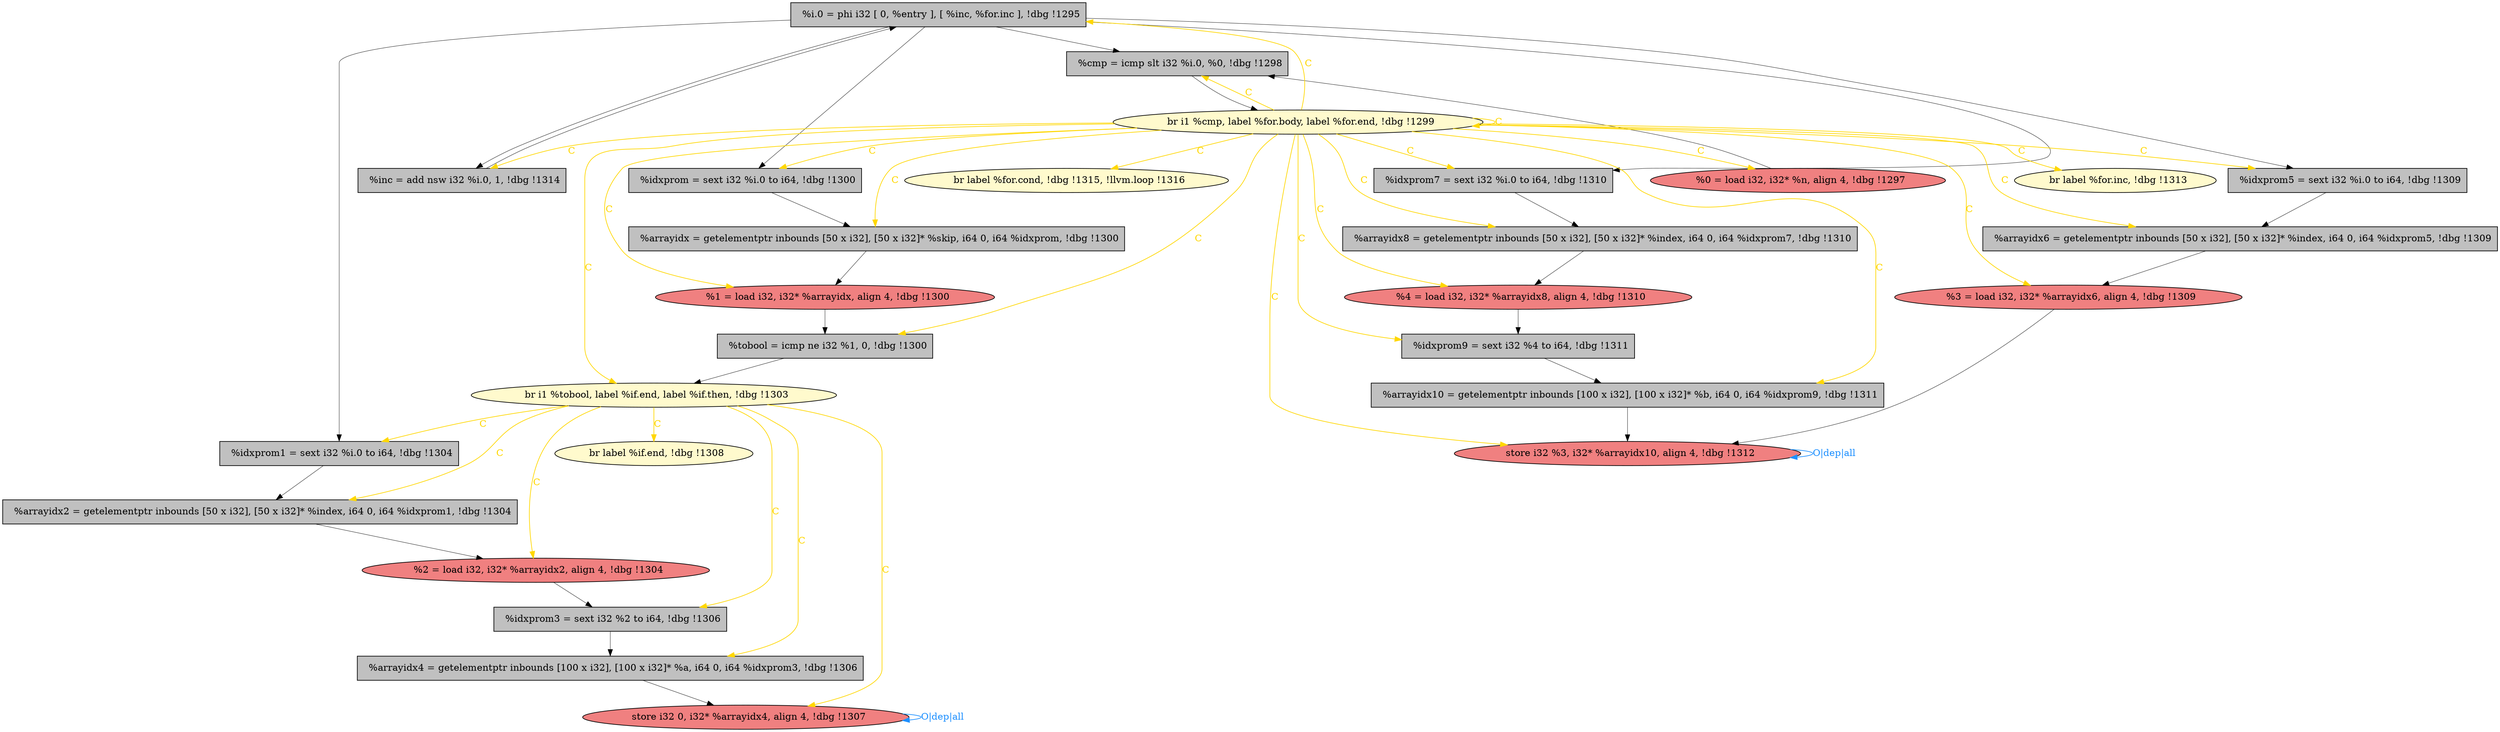 
digraph G {


node218 [fillcolor=grey,label="  %arrayidx6 = getelementptr inbounds [50 x i32], [50 x i32]* %index, i64 0, i64 %idxprom5, !dbg !1309",shape=rectangle,style=filled ]
node211 [fillcolor=grey,label="  %idxprom7 = sext i32 %i.0 to i64, !dbg !1310",shape=rectangle,style=filled ]
node210 [fillcolor=grey,label="  %arrayidx10 = getelementptr inbounds [100 x i32], [100 x i32]* %b, i64 0, i64 %idxprom9, !dbg !1311",shape=rectangle,style=filled ]
node209 [fillcolor=grey,label="  %idxprom = sext i32 %i.0 to i64, !dbg !1300",shape=rectangle,style=filled ]
node208 [fillcolor=grey,label="  %inc = add nsw i32 %i.0, 1, !dbg !1314",shape=rectangle,style=filled ]
node207 [fillcolor=lightcoral,label="  %4 = load i32, i32* %arrayidx8, align 4, !dbg !1310",shape=ellipse,style=filled ]
node193 [fillcolor=grey,label="  %idxprom5 = sext i32 %i.0 to i64, !dbg !1309",shape=rectangle,style=filled ]
node213 [fillcolor=grey,label="  %arrayidx = getelementptr inbounds [50 x i32], [50 x i32]* %skip, i64 0, i64 %idxprom, !dbg !1300",shape=rectangle,style=filled ]
node191 [fillcolor=lemonchiffon,label="  br label %if.end, !dbg !1308",shape=ellipse,style=filled ]
node215 [fillcolor=grey,label="  %i.0 = phi i32 [ 0, %entry ], [ %inc, %for.inc ], !dbg !1295",shape=rectangle,style=filled ]
node214 [fillcolor=lightcoral,label="  %2 = load i32, i32* %arrayidx2, align 4, !dbg !1304",shape=ellipse,style=filled ]
node201 [fillcolor=grey,label="  %tobool = icmp ne i32 %1, 0, !dbg !1300",shape=rectangle,style=filled ]
node192 [fillcolor=lightcoral,label="  store i32 0, i32* %arrayidx4, align 4, !dbg !1307",shape=ellipse,style=filled ]
node217 [fillcolor=lightcoral,label="  %0 = load i32, i32* %n, align 4, !dbg !1297",shape=ellipse,style=filled ]
node199 [fillcolor=grey,label="  %idxprom3 = sext i32 %2 to i64, !dbg !1306",shape=rectangle,style=filled ]
node204 [fillcolor=lemonchiffon,label="  br label %for.cond, !dbg !1315, !llvm.loop !1316",shape=ellipse,style=filled ]
node196 [fillcolor=grey,label="  %idxprom1 = sext i32 %i.0 to i64, !dbg !1304",shape=rectangle,style=filled ]
node206 [fillcolor=grey,label="  %arrayidx8 = getelementptr inbounds [50 x i32], [50 x i32]* %index, i64 0, i64 %idxprom7, !dbg !1310",shape=rectangle,style=filled ]
node197 [fillcolor=grey,label="  %arrayidx2 = getelementptr inbounds [50 x i32], [50 x i32]* %index, i64 0, i64 %idxprom1, !dbg !1304",shape=rectangle,style=filled ]
node212 [fillcolor=lightcoral,label="  %3 = load i32, i32* %arrayidx6, align 4, !dbg !1309",shape=ellipse,style=filled ]
node200 [fillcolor=lemonchiffon,label="  br i1 %tobool, label %if.end, label %if.then, !dbg !1303",shape=ellipse,style=filled ]
node202 [fillcolor=grey,label="  %idxprom9 = sext i32 %4 to i64, !dbg !1311",shape=rectangle,style=filled ]
node195 [fillcolor=grey,label="  %arrayidx4 = getelementptr inbounds [100 x i32], [100 x i32]* %a, i64 0, i64 %idxprom3, !dbg !1306",shape=rectangle,style=filled ]
node198 [fillcolor=lightcoral,label="  %1 = load i32, i32* %arrayidx, align 4, !dbg !1300",shape=ellipse,style=filled ]
node203 [fillcolor=lightcoral,label="  store i32 %3, i32* %arrayidx10, align 4, !dbg !1312",shape=ellipse,style=filled ]
node216 [fillcolor=grey,label="  %cmp = icmp slt i32 %i.0, %0, !dbg !1298",shape=rectangle,style=filled ]
node194 [fillcolor=lemonchiffon,label="  br label %for.inc, !dbg !1313",shape=ellipse,style=filled ]
node205 [fillcolor=lemonchiffon,label="  br i1 %cmp, label %for.body, label %for.end, !dbg !1299",shape=ellipse,style=filled ]

node203->node203 [style=solid,color=dodgerblue,label="O|dep|all",penwidth=1.0,fontcolor=dodgerblue ]
node215->node209 [style=solid,color=black,label="",penwidth=0.5,fontcolor=black ]
node212->node203 [style=solid,color=black,label="",penwidth=0.5,fontcolor=black ]
node205->node200 [style=solid,color=gold,label="C",penwidth=1.0,fontcolor=gold ]
node207->node202 [style=solid,color=black,label="",penwidth=0.5,fontcolor=black ]
node213->node198 [style=solid,color=black,label="",penwidth=0.5,fontcolor=black ]
node215->node208 [style=solid,color=black,label="",penwidth=0.5,fontcolor=black ]
node197->node214 [style=solid,color=black,label="",penwidth=0.5,fontcolor=black ]
node193->node218 [style=solid,color=black,label="",penwidth=0.5,fontcolor=black ]
node205->node217 [style=solid,color=gold,label="C",penwidth=1.0,fontcolor=gold ]
node218->node212 [style=solid,color=black,label="",penwidth=0.5,fontcolor=black ]
node209->node213 [style=solid,color=black,label="",penwidth=0.5,fontcolor=black ]
node205->node198 [style=solid,color=gold,label="C",penwidth=1.0,fontcolor=gold ]
node200->node196 [style=solid,color=gold,label="C",penwidth=1.0,fontcolor=gold ]
node196->node197 [style=solid,color=black,label="",penwidth=0.5,fontcolor=black ]
node200->node192 [style=solid,color=gold,label="C",penwidth=1.0,fontcolor=gold ]
node215->node211 [style=solid,color=black,label="",penwidth=0.5,fontcolor=black ]
node200->node214 [style=solid,color=gold,label="C",penwidth=1.0,fontcolor=gold ]
node215->node196 [style=solid,color=black,label="",penwidth=0.5,fontcolor=black ]
node205->node213 [style=solid,color=gold,label="C",penwidth=1.0,fontcolor=gold ]
node200->node191 [style=solid,color=gold,label="C",penwidth=1.0,fontcolor=gold ]
node205->node201 [style=solid,color=gold,label="C",penwidth=1.0,fontcolor=gold ]
node205->node212 [style=solid,color=gold,label="C",penwidth=1.0,fontcolor=gold ]
node198->node201 [style=solid,color=black,label="",penwidth=0.5,fontcolor=black ]
node205->node193 [style=solid,color=gold,label="C",penwidth=1.0,fontcolor=gold ]
node205->node194 [style=solid,color=gold,label="C",penwidth=1.0,fontcolor=gold ]
node205->node207 [style=solid,color=gold,label="C",penwidth=1.0,fontcolor=gold ]
node195->node192 [style=solid,color=black,label="",penwidth=0.5,fontcolor=black ]
node205->node210 [style=solid,color=gold,label="C",penwidth=1.0,fontcolor=gold ]
node200->node197 [style=solid,color=gold,label="C",penwidth=1.0,fontcolor=gold ]
node205->node211 [style=solid,color=gold,label="C",penwidth=1.0,fontcolor=gold ]
node200->node199 [style=solid,color=gold,label="C",penwidth=1.0,fontcolor=gold ]
node205->node218 [style=solid,color=gold,label="C",penwidth=1.0,fontcolor=gold ]
node211->node206 [style=solid,color=black,label="",penwidth=0.5,fontcolor=black ]
node215->node193 [style=solid,color=black,label="",penwidth=0.5,fontcolor=black ]
node205->node204 [style=solid,color=gold,label="C",penwidth=1.0,fontcolor=gold ]
node205->node206 [style=solid,color=gold,label="C",penwidth=1.0,fontcolor=gold ]
node205->node209 [style=solid,color=gold,label="C",penwidth=1.0,fontcolor=gold ]
node216->node205 [style=solid,color=black,label="",penwidth=0.5,fontcolor=black ]
node205->node202 [style=solid,color=gold,label="C",penwidth=1.0,fontcolor=gold ]
node205->node208 [style=solid,color=gold,label="C",penwidth=1.0,fontcolor=gold ]
node205->node215 [style=solid,color=gold,label="C",penwidth=1.0,fontcolor=gold ]
node200->node195 [style=solid,color=gold,label="C",penwidth=1.0,fontcolor=gold ]
node205->node205 [style=solid,color=gold,label="C",penwidth=1.0,fontcolor=gold ]
node215->node216 [style=solid,color=black,label="",penwidth=0.5,fontcolor=black ]
node205->node216 [style=solid,color=gold,label="C",penwidth=1.0,fontcolor=gold ]
node202->node210 [style=solid,color=black,label="",penwidth=0.5,fontcolor=black ]
node206->node207 [style=solid,color=black,label="",penwidth=0.5,fontcolor=black ]
node205->node203 [style=solid,color=gold,label="C",penwidth=1.0,fontcolor=gold ]
node217->node216 [style=solid,color=black,label="",penwidth=0.5,fontcolor=black ]
node210->node203 [style=solid,color=black,label="",penwidth=0.5,fontcolor=black ]
node192->node192 [style=solid,color=dodgerblue,label="O|dep|all",penwidth=1.0,fontcolor=dodgerblue ]
node201->node200 [style=solid,color=black,label="",penwidth=0.5,fontcolor=black ]
node199->node195 [style=solid,color=black,label="",penwidth=0.5,fontcolor=black ]
node214->node199 [style=solid,color=black,label="",penwidth=0.5,fontcolor=black ]
node208->node215 [style=solid,color=black,label="",penwidth=0.5,fontcolor=black ]


}
